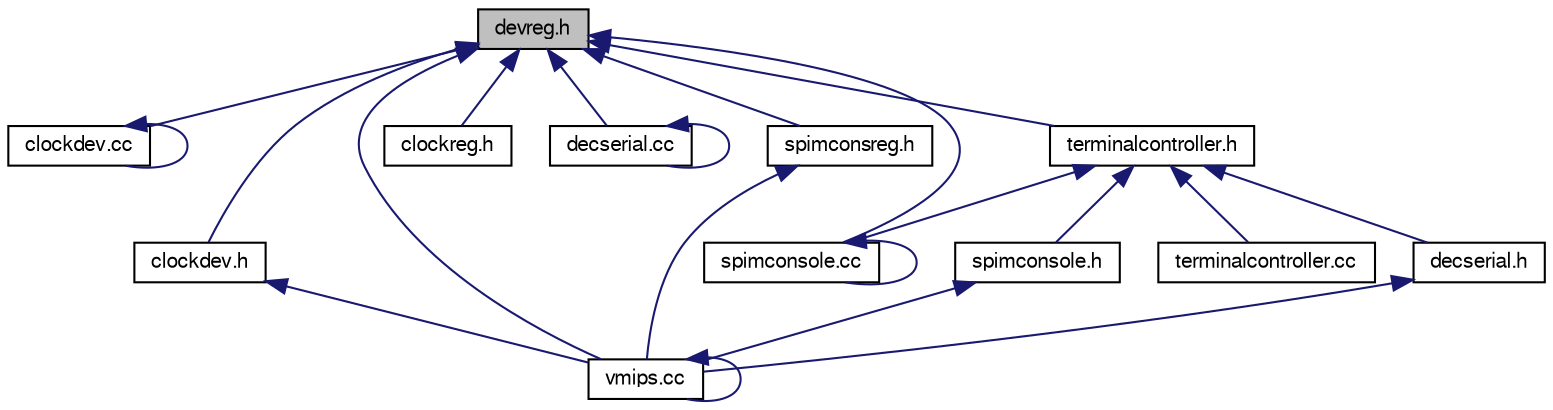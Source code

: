 digraph G
{
  edge [fontname="FreeSans",fontsize="10",labelfontname="FreeSans",labelfontsize="10"];
  node [fontname="FreeSans",fontsize="10",shape=record];
  Node1 [label="devreg.h",height=0.2,width=0.4,color="black", fillcolor="grey75", style="filled" fontcolor="black"];
  Node1 -> Node2 [dir=back,color="midnightblue",fontsize="10",style="solid"];
  Node2 [label="clockdev.cc",height=0.2,width=0.4,color="black", fillcolor="white", style="filled",URL="$clockdev_8cc.html"];
  Node2 -> Node2 [dir=back,color="midnightblue",fontsize="10",style="solid"];
  Node1 -> Node3 [dir=back,color="midnightblue",fontsize="10",style="solid"];
  Node3 [label="clockdev.h",height=0.2,width=0.4,color="black", fillcolor="white", style="filled",URL="$clockdev_8h.html"];
  Node3 -> Node4 [dir=back,color="midnightblue",fontsize="10",style="solid"];
  Node4 [label="vmips.cc",height=0.2,width=0.4,color="black", fillcolor="white", style="filled",URL="$vmips_8cc.html"];
  Node4 -> Node4 [dir=back,color="midnightblue",fontsize="10",style="solid"];
  Node1 -> Node5 [dir=back,color="midnightblue",fontsize="10",style="solid"];
  Node5 [label="clockreg.h",height=0.2,width=0.4,color="black", fillcolor="white", style="filled",URL="$clockreg_8h.html"];
  Node1 -> Node6 [dir=back,color="midnightblue",fontsize="10",style="solid"];
  Node6 [label="decserial.cc",height=0.2,width=0.4,color="black", fillcolor="white", style="filled",URL="$decserial_8cc.html"];
  Node6 -> Node6 [dir=back,color="midnightblue",fontsize="10",style="solid"];
  Node1 -> Node7 [dir=back,color="midnightblue",fontsize="10",style="solid"];
  Node7 [label="spimconsole.cc",height=0.2,width=0.4,color="black", fillcolor="white", style="filled",URL="$spimconsole_8cc.html"];
  Node7 -> Node7 [dir=back,color="midnightblue",fontsize="10",style="solid"];
  Node1 -> Node8 [dir=back,color="midnightblue",fontsize="10",style="solid"];
  Node8 [label="spimconsreg.h",height=0.2,width=0.4,color="black", fillcolor="white", style="filled",URL="$spimconsreg_8h.html"];
  Node8 -> Node4 [dir=back,color="midnightblue",fontsize="10",style="solid"];
  Node1 -> Node9 [dir=back,color="midnightblue",fontsize="10",style="solid"];
  Node9 [label="terminalcontroller.h",height=0.2,width=0.4,color="black", fillcolor="white", style="filled",URL="$terminalcontroller_8h.html"];
  Node9 -> Node10 [dir=back,color="midnightblue",fontsize="10",style="solid"];
  Node10 [label="decserial.h",height=0.2,width=0.4,color="black", fillcolor="white", style="filled",URL="$decserial_8h.html"];
  Node10 -> Node4 [dir=back,color="midnightblue",fontsize="10",style="solid"];
  Node9 -> Node7 [dir=back,color="midnightblue",fontsize="10",style="solid"];
  Node9 -> Node11 [dir=back,color="midnightblue",fontsize="10",style="solid"];
  Node11 [label="spimconsole.h",height=0.2,width=0.4,color="black", fillcolor="white", style="filled",URL="$spimconsole_8h.html"];
  Node11 -> Node4 [dir=back,color="midnightblue",fontsize="10",style="solid"];
  Node9 -> Node12 [dir=back,color="midnightblue",fontsize="10",style="solid"];
  Node12 [label="terminalcontroller.cc",height=0.2,width=0.4,color="black", fillcolor="white", style="filled",URL="$terminalcontroller_8cc.html"];
  Node1 -> Node4 [dir=back,color="midnightblue",fontsize="10",style="solid"];
}
